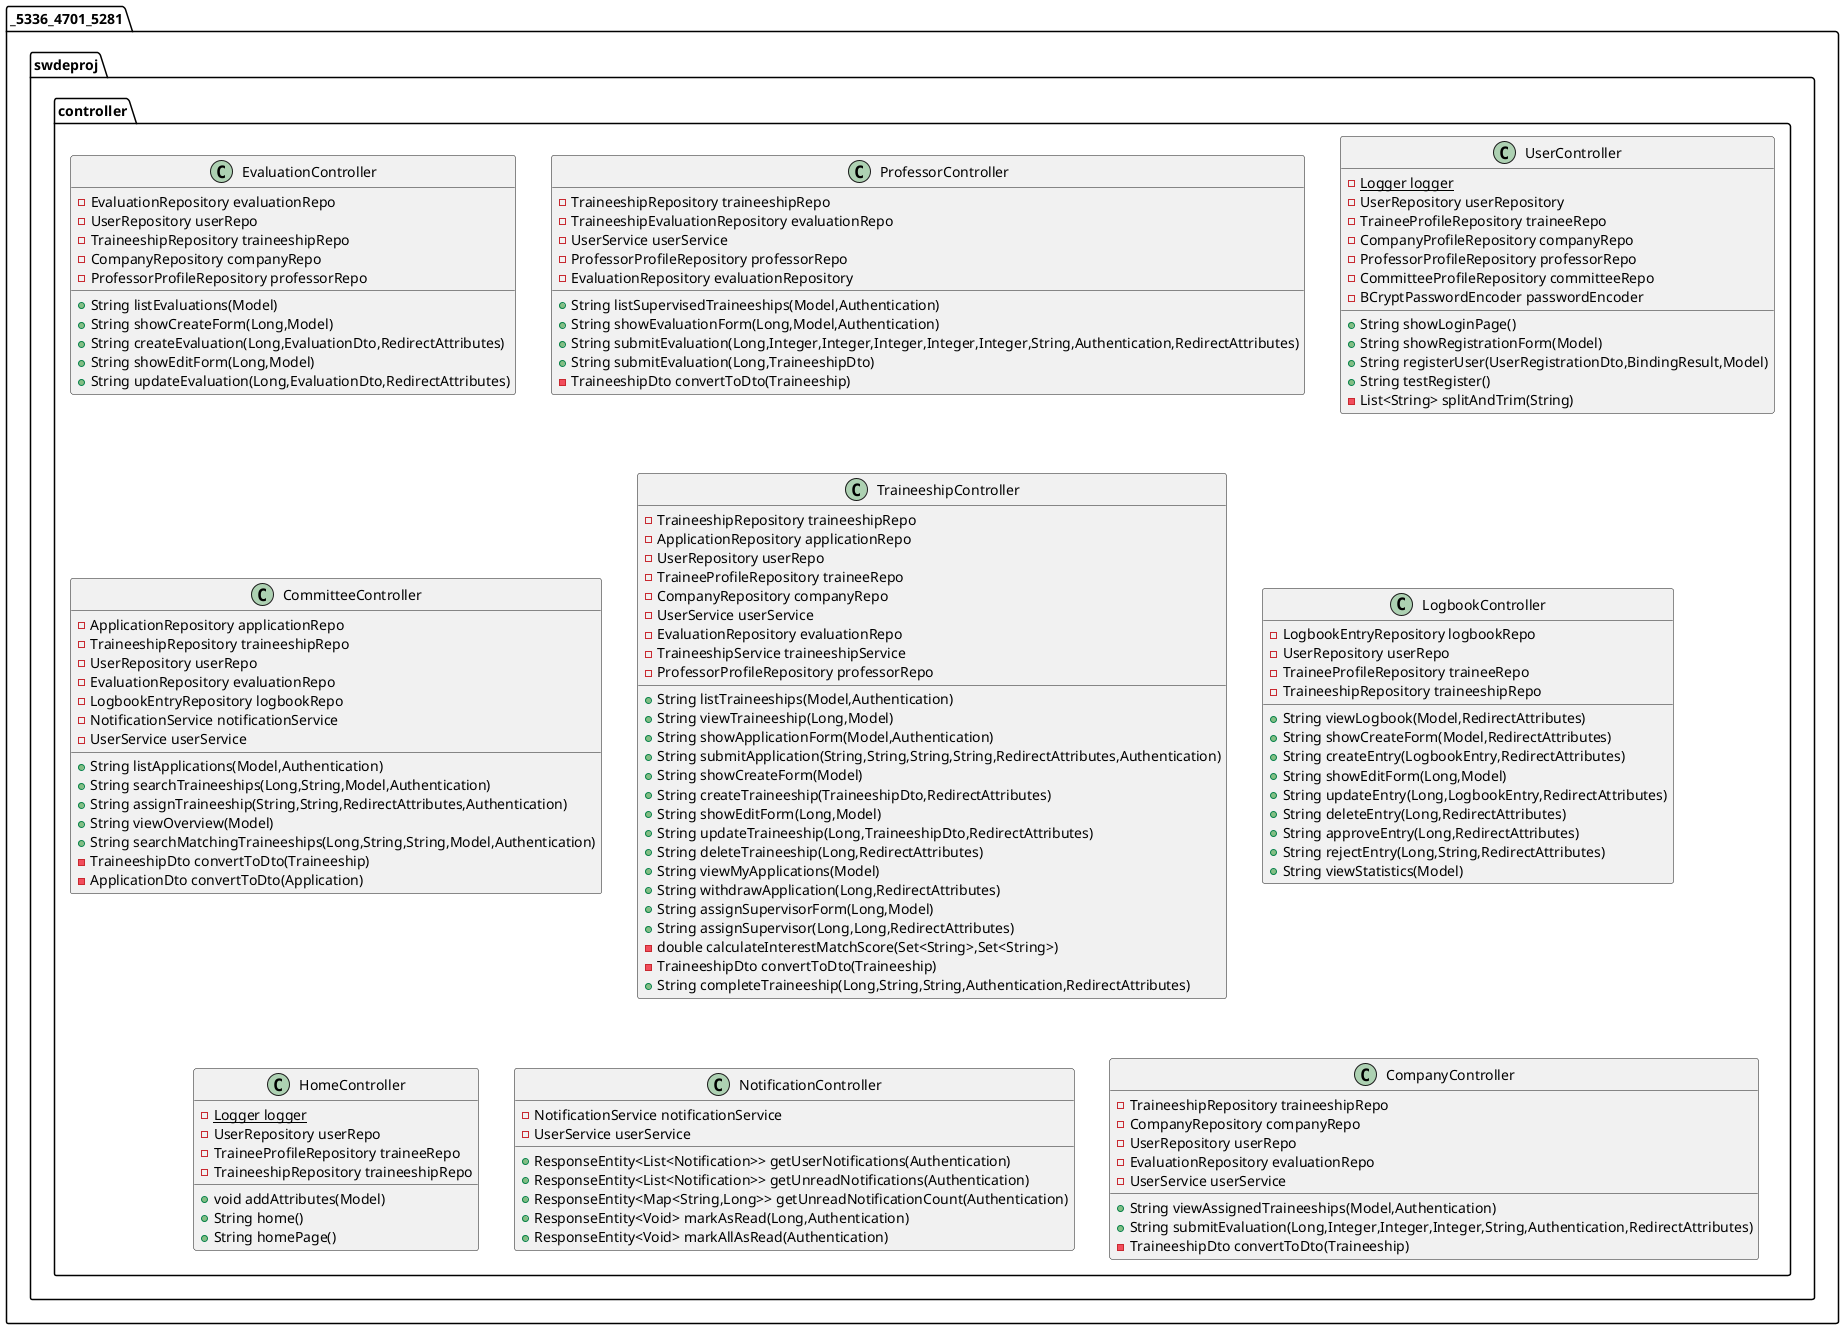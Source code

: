 @startuml
class _5336_4701_5281.swdeproj.controller.EvaluationController {
- EvaluationRepository evaluationRepo
- UserRepository userRepo
- TraineeshipRepository traineeshipRepo
- CompanyRepository companyRepo
- ProfessorProfileRepository professorRepo
+ String listEvaluations(Model)
+ String showCreateForm(Long,Model)
+ String createEvaluation(Long,EvaluationDto,RedirectAttributes)
+ String showEditForm(Long,Model)
+ String updateEvaluation(Long,EvaluationDto,RedirectAttributes)
}


class _5336_4701_5281.swdeproj.controller.ProfessorController {
- TraineeshipRepository traineeshipRepo
- TraineeshipEvaluationRepository evaluationRepo
- UserService userService
- ProfessorProfileRepository professorRepo
- EvaluationRepository evaluationRepository
+ String listSupervisedTraineeships(Model,Authentication)
+ String showEvaluationForm(Long,Model,Authentication)
+ String submitEvaluation(Long,Integer,Integer,Integer,Integer,Integer,String,Authentication,RedirectAttributes)
+ String submitEvaluation(Long,TraineeshipDto)
- TraineeshipDto convertToDto(Traineeship)
}


class _5336_4701_5281.swdeproj.controller.UserController {
- {static} Logger logger
- UserRepository userRepository
- TraineeProfileRepository traineeRepo
- CompanyProfileRepository companyRepo
- ProfessorProfileRepository professorRepo
- CommitteeProfileRepository committeeRepo
- BCryptPasswordEncoder passwordEncoder
+ String showLoginPage()
+ String showRegistrationForm(Model)
+ String registerUser(UserRegistrationDto,BindingResult,Model)
+ String testRegister()
- List<String> splitAndTrim(String)
}


class _5336_4701_5281.swdeproj.controller.CommitteeController {
- ApplicationRepository applicationRepo
- TraineeshipRepository traineeshipRepo
- UserRepository userRepo
- EvaluationRepository evaluationRepo
- LogbookEntryRepository logbookRepo
- NotificationService notificationService
- UserService userService
+ String listApplications(Model,Authentication)
+ String searchTraineeships(Long,String,Model,Authentication)
+ String assignTraineeship(String,String,RedirectAttributes,Authentication)
+ String viewOverview(Model)
+ String searchMatchingTraineeships(Long,String,String,Model,Authentication)
- TraineeshipDto convertToDto(Traineeship)
- ApplicationDto convertToDto(Application)
}


class _5336_4701_5281.swdeproj.controller.TraineeshipController {
- TraineeshipRepository traineeshipRepo
- ApplicationRepository applicationRepo
- UserRepository userRepo
- TraineeProfileRepository traineeRepo
- CompanyRepository companyRepo
- UserService userService
- EvaluationRepository evaluationRepo
- TraineeshipService traineeshipService
- ProfessorProfileRepository professorRepo
+ String listTraineeships(Model,Authentication)
+ String viewTraineeship(Long,Model)
+ String showApplicationForm(Model,Authentication)
+ String submitApplication(String,String,String,String,RedirectAttributes,Authentication)
+ String showCreateForm(Model)
+ String createTraineeship(TraineeshipDto,RedirectAttributes)
+ String showEditForm(Long,Model)
+ String updateTraineeship(Long,TraineeshipDto,RedirectAttributes)
+ String deleteTraineeship(Long,RedirectAttributes)
+ String viewMyApplications(Model)
+ String withdrawApplication(Long,RedirectAttributes)
+ String assignSupervisorForm(Long,Model)
+ String assignSupervisor(Long,Long,RedirectAttributes)
- double calculateInterestMatchScore(Set<String>,Set<String>)
- TraineeshipDto convertToDto(Traineeship)
+ String completeTraineeship(Long,String,String,Authentication,RedirectAttributes)
}


class _5336_4701_5281.swdeproj.controller.LogbookController {
- LogbookEntryRepository logbookRepo
- UserRepository userRepo
- TraineeProfileRepository traineeRepo
- TraineeshipRepository traineeshipRepo
+ String viewLogbook(Model,RedirectAttributes)
+ String showCreateForm(Model,RedirectAttributes)
+ String createEntry(LogbookEntry,RedirectAttributes)
+ String showEditForm(Long,Model)
+ String updateEntry(Long,LogbookEntry,RedirectAttributes)
+ String deleteEntry(Long,RedirectAttributes)
+ String approveEntry(Long,RedirectAttributes)
+ String rejectEntry(Long,String,RedirectAttributes)
+ String viewStatistics(Model)
}


class _5336_4701_5281.swdeproj.controller.HomeController {
- {static} Logger logger
- UserRepository userRepo
- TraineeProfileRepository traineeRepo
- TraineeshipRepository traineeshipRepo
+ void addAttributes(Model)
+ String home()
+ String homePage()
}


class _5336_4701_5281.swdeproj.controller.NotificationController {
- NotificationService notificationService
- UserService userService
+ ResponseEntity<List<Notification>> getUserNotifications(Authentication)
+ ResponseEntity<List<Notification>> getUnreadNotifications(Authentication)
+ ResponseEntity<Map<String,Long>> getUnreadNotificationCount(Authentication)
+ ResponseEntity<Void> markAsRead(Long,Authentication)
+ ResponseEntity<Void> markAllAsRead(Authentication)
}


class _5336_4701_5281.swdeproj.controller.CompanyController {
- TraineeshipRepository traineeshipRepo
- CompanyRepository companyRepo
- UserRepository userRepo
- EvaluationRepository evaluationRepo
- UserService userService
+ String viewAssignedTraineeships(Model,Authentication)
+ String submitEvaluation(Long,Integer,Integer,Integer,String,Authentication,RedirectAttributes)
- TraineeshipDto convertToDto(Traineeship)
}


@enduml